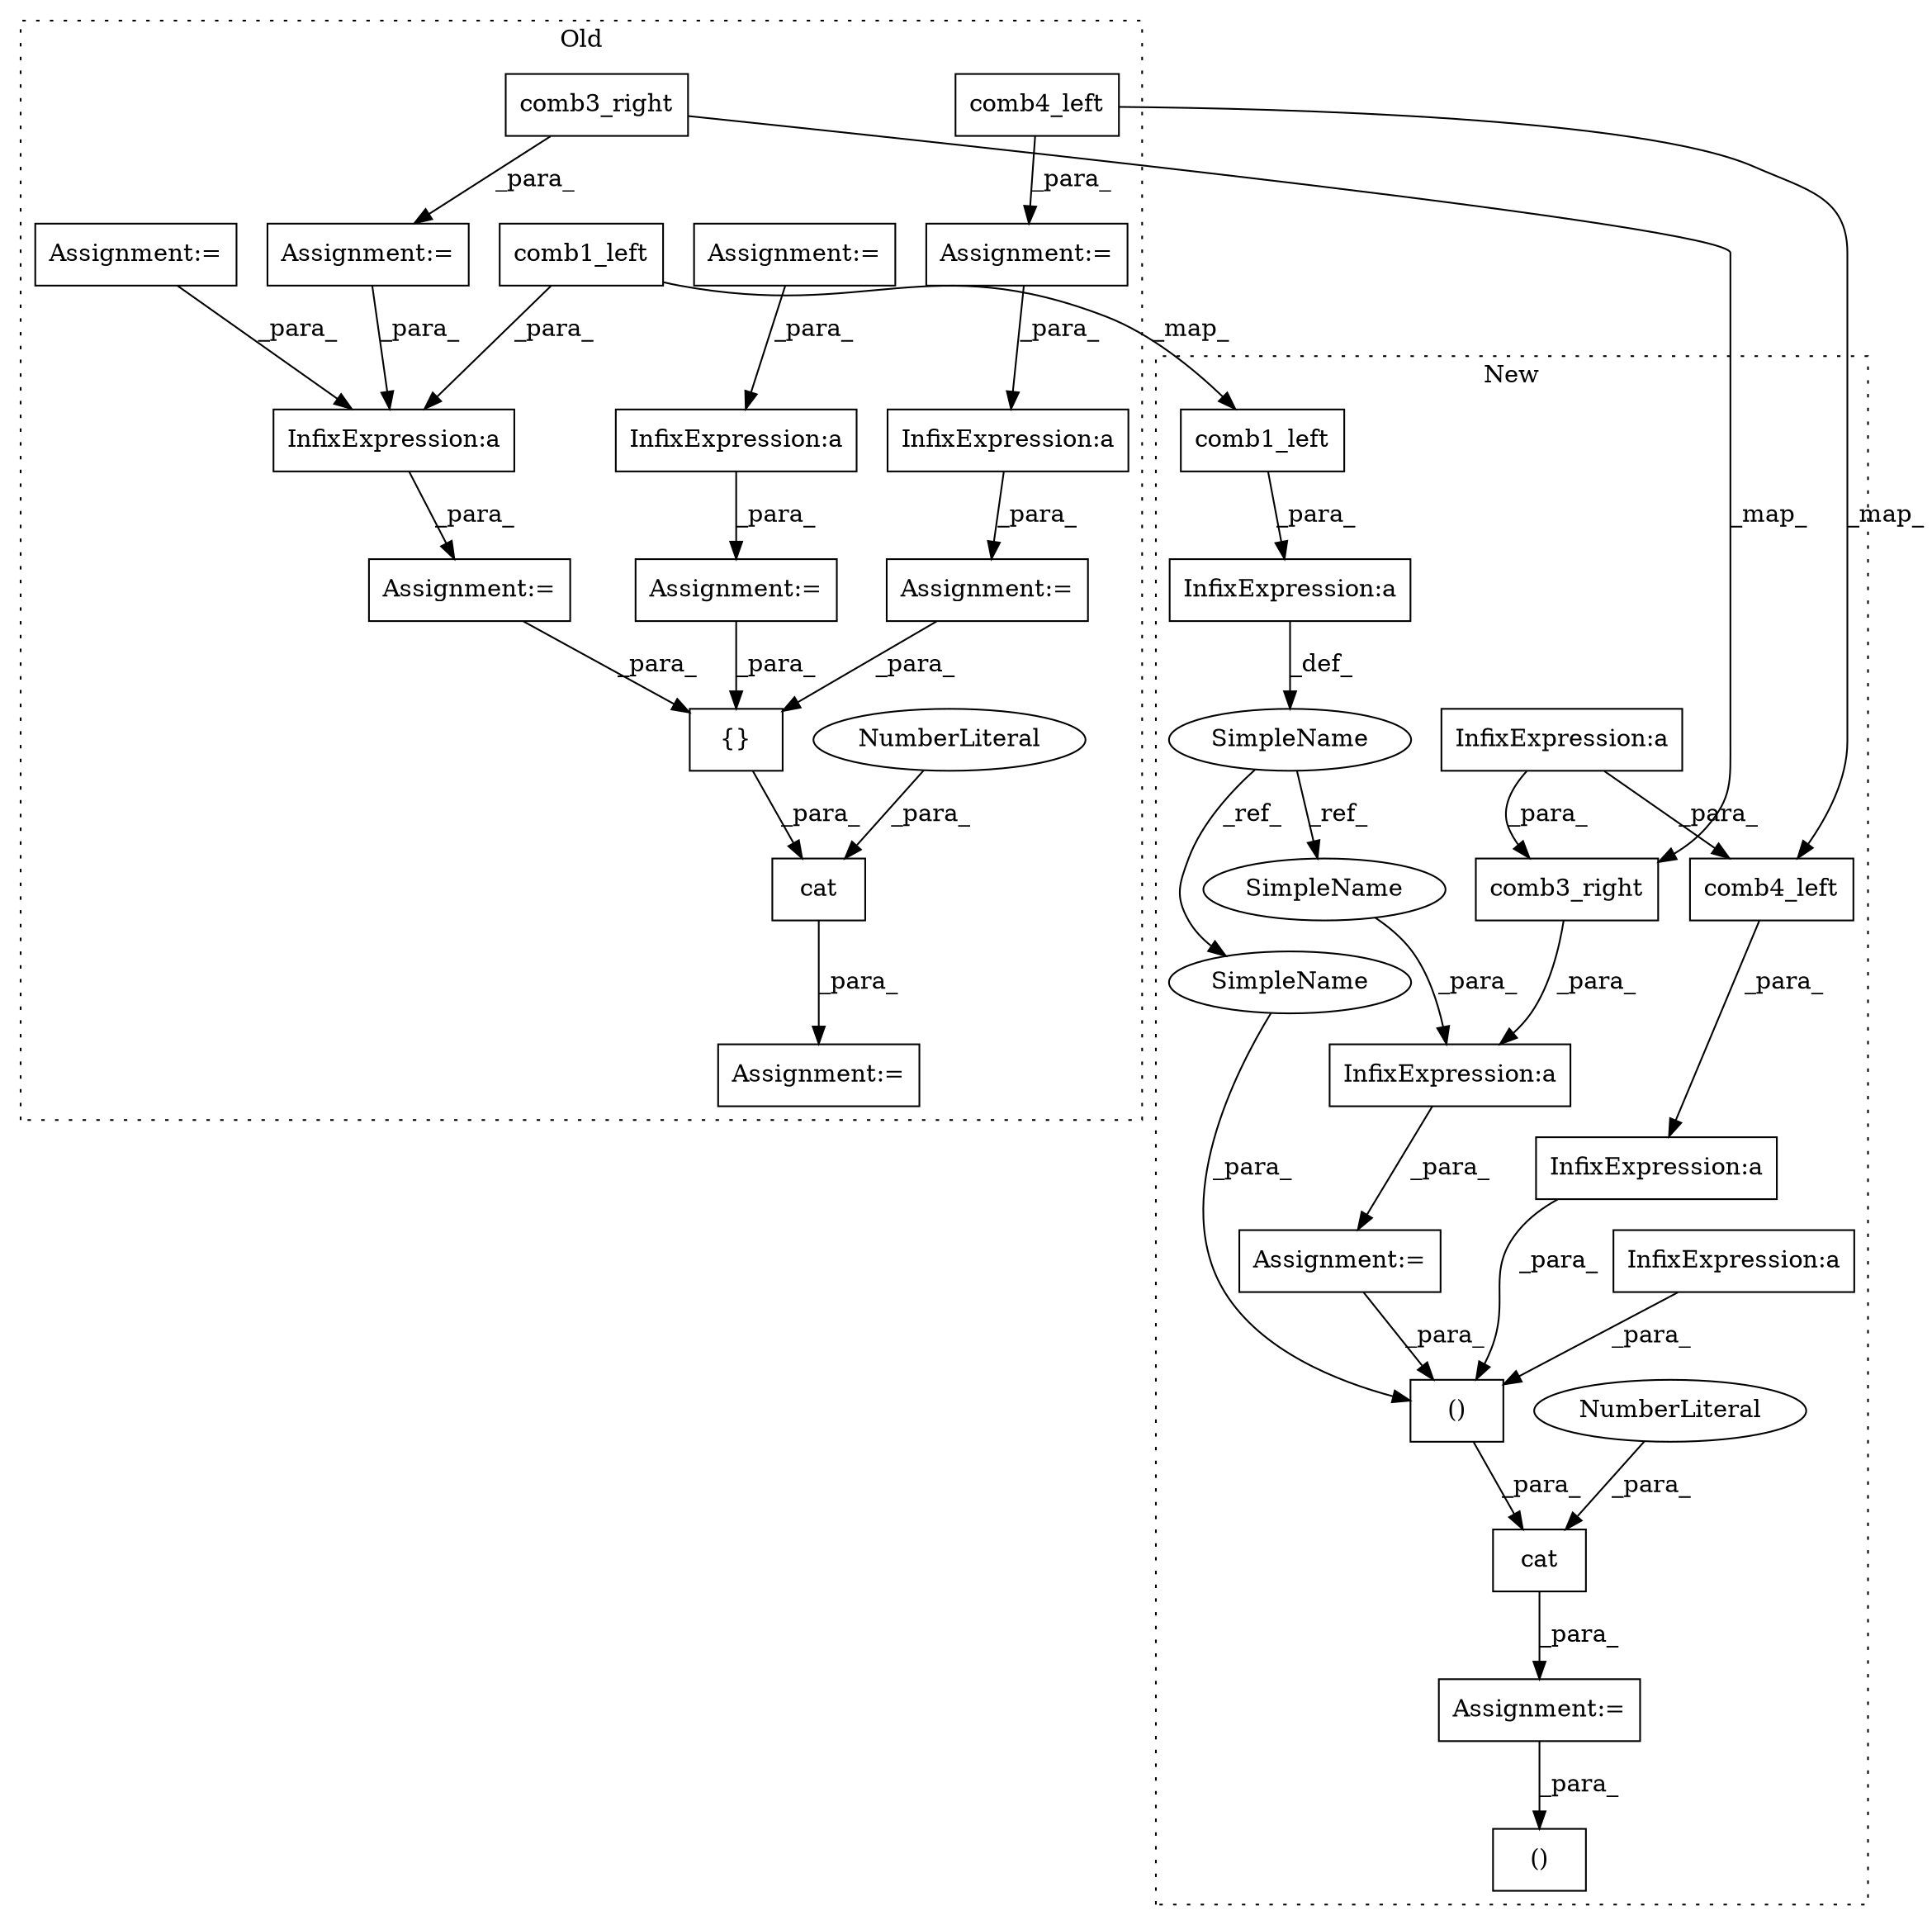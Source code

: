 digraph G {
subgraph cluster0 {
1 [label="comb4_left" a="32" s="18873,18891" l="11,1" shape="box"];
7 [label="Assignment:=" a="7" s="18867" l="1" shape="box"];
8 [label="Assignment:=" a="7" s="18992" l="1" shape="box"];
9 [label="Assignment:=" a="7" s="18950" l="1" shape="box"];
10 [label="Assignment:=" a="7" s="18823" l="1" shape="box"];
11 [label="Assignment:=" a="7" s="18734" l="1" shape="box"];
12 [label="Assignment:=" a="7" s="18696" l="1" shape="box"];
13 [label="Assignment:=" a="7" s="18565" l="1" shape="box"];
14 [label="Assignment:=" a="7" s="18784" l="1" shape="box"];
16 [label="comb3_right" a="32" s="18790,18809" l="12,1" shape="box"];
17 [label="cat" a="32" s="18999,19047" l="4,1" shape="box"];
20 [label="InfixExpression:a" a="27" s="18838" l="3" shape="box"];
22 [label="InfixExpression:a" a="27" s="18964" l="3" shape="box"];
23 [label="InfixExpression:a" a="27" s="18748" l="3" shape="box"];
25 [label="NumberLiteral" a="34" s="19046" l="1" shape="ellipse"];
26 [label="{}" a="4" s="19012,19044" l="1,1" shape="box"];
29 [label="comb1_left" a="32" s="18527,18545" l="11,1" shape="box"];
label = "Old";
style="dotted";
}
subgraph cluster1 {
2 [label="comb4_left" a="32" s="14789,14802" l="11,1" shape="box"];
3 [label="()" a="106" s="14928" l="20" shape="box"];
4 [label="Assignment:=" a="7" s="14746" l="1" shape="box"];
5 [label="()" a="106" s="14859" l="47" shape="box"];
6 [label="Assignment:=" a="7" s="14843" l="1" shape="box"];
15 [label="comb3_right" a="32" s="14758,14772" l="12,1" shape="box"];
18 [label="cat" a="32" s="14850,14909" l="9,1" shape="box"];
19 [label="InfixExpression:a" a="27" s="14750" l="3" shape="box"];
21 [label="InfixExpression:a" a="27" s="14803" l="3" shape="box"];
24 [label="InfixExpression:a" a="27" s="14709" l="3" shape="box"];
27 [label="NumberLiteral" a="34" s="14908" l="1" shape="ellipse"];
28 [label="comb1_left" a="32" s="14629,14646" l="11,1" shape="box"];
30 [label="InfixExpression:a" a="27" s="14647" l="3" shape="box"];
31 [label="InfixExpression:a" a="27" s="14585" l="3" shape="box"];
32 [label="SimpleName" a="42" s="14620" l="2" shape="ellipse"];
33 [label="SimpleName" a="42" s="14859" l="2" shape="ellipse"];
34 [label="SimpleName" a="42" s="14748" l="2" shape="ellipse"];
label = "New";
style="dotted";
}
1 -> 7 [label="_para_"];
1 -> 2 [label="_map_"];
2 -> 21 [label="_para_"];
4 -> 5 [label="_para_"];
5 -> 18 [label="_para_"];
6 -> 3 [label="_para_"];
7 -> 22 [label="_para_"];
9 -> 26 [label="_para_"];
10 -> 26 [label="_para_"];
11 -> 26 [label="_para_"];
12 -> 23 [label="_para_"];
13 -> 20 [label="_para_"];
14 -> 20 [label="_para_"];
15 -> 19 [label="_para_"];
16 -> 15 [label="_map_"];
16 -> 14 [label="_para_"];
17 -> 8 [label="_para_"];
18 -> 6 [label="_para_"];
19 -> 4 [label="_para_"];
20 -> 10 [label="_para_"];
21 -> 5 [label="_para_"];
22 -> 9 [label="_para_"];
23 -> 11 [label="_para_"];
24 -> 5 [label="_para_"];
25 -> 17 [label="_para_"];
26 -> 17 [label="_para_"];
27 -> 18 [label="_para_"];
28 -> 30 [label="_para_"];
29 -> 28 [label="_map_"];
29 -> 20 [label="_para_"];
30 -> 32 [label="_def_"];
31 -> 2 [label="_para_"];
31 -> 15 [label="_para_"];
32 -> 34 [label="_ref_"];
32 -> 33 [label="_ref_"];
33 -> 5 [label="_para_"];
34 -> 19 [label="_para_"];
}